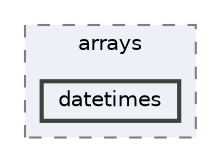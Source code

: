 digraph "env/lib/python3.12/site-packages/pandas/tests/arrays/datetimes"
{
 // LATEX_PDF_SIZE
  bgcolor="transparent";
  edge [fontname=Helvetica,fontsize=10,labelfontname=Helvetica,labelfontsize=10];
  node [fontname=Helvetica,fontsize=10,shape=box,height=0.2,width=0.4];
  compound=true
  subgraph clusterdir_cd4b403729bf3e741489fef5e4ef3dfc {
    graph [ bgcolor="#edf0f7", pencolor="grey50", label="arrays", fontname=Helvetica,fontsize=10 style="filled,dashed", URL="dir_cd4b403729bf3e741489fef5e4ef3dfc.html",tooltip=""]
  dir_714bda1c35dc28da0fcd3a98468afb4f [label="datetimes", fillcolor="#edf0f7", color="grey25", style="filled,bold", URL="dir_714bda1c35dc28da0fcd3a98468afb4f.html",tooltip=""];
  }
}
